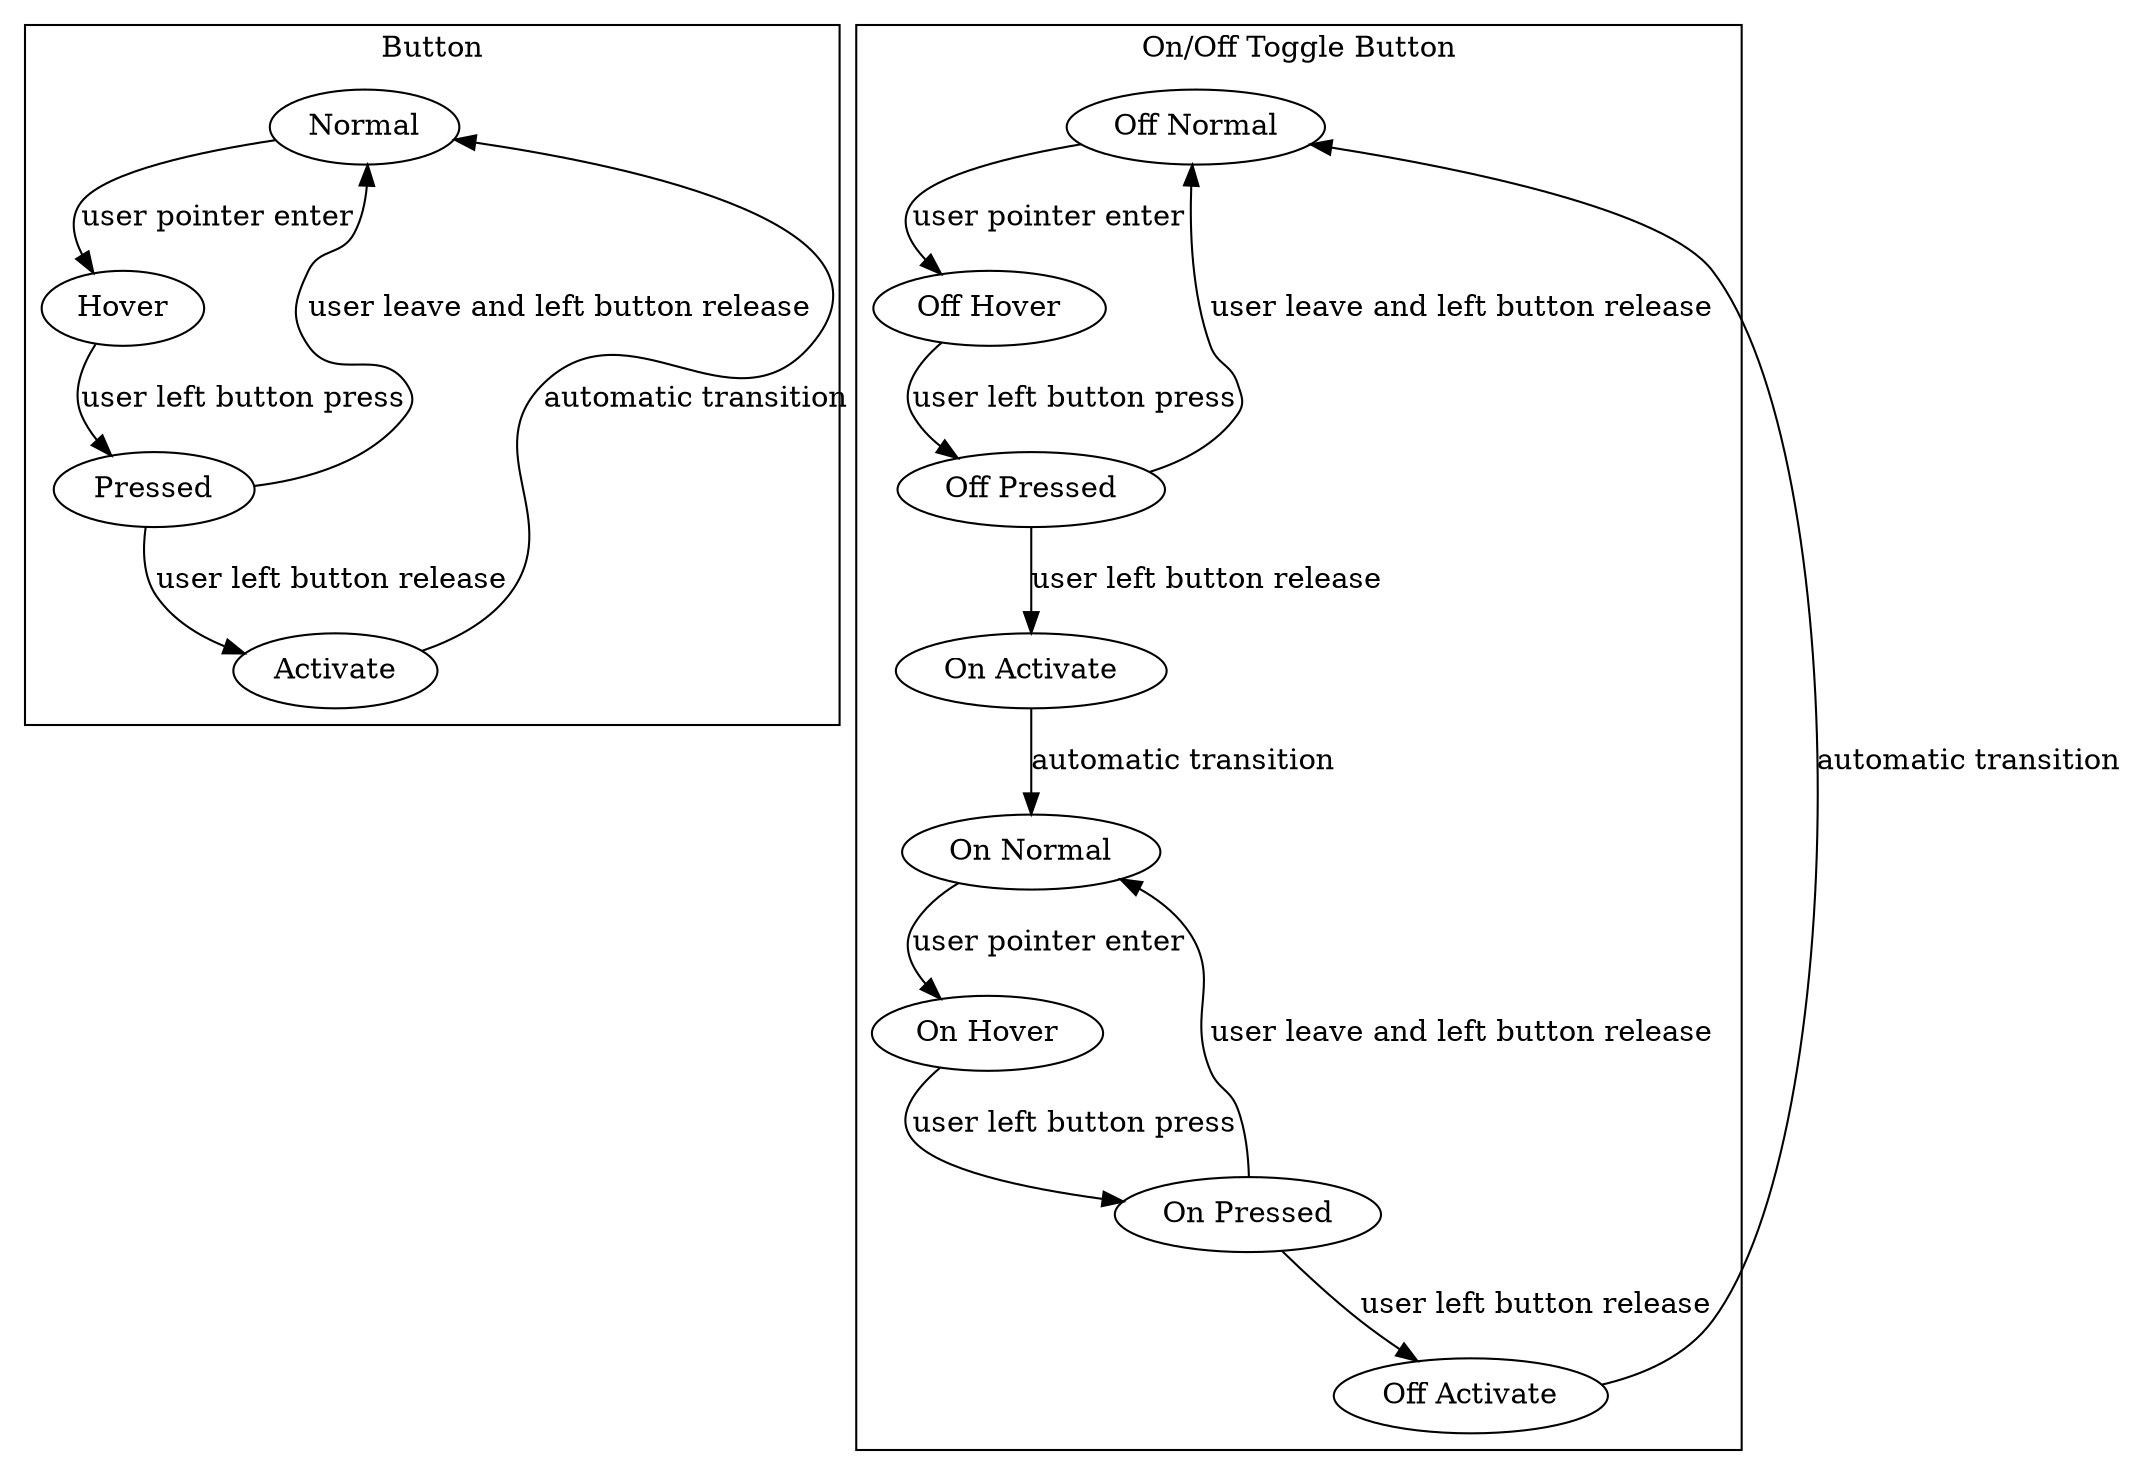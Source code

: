 // Run in a bash shell:
//   display buttonState.dot
//
digraph Button {

   subgraph cluster_button {
        Normal -> Hover [ label="user pointer enter" ];
        Hover -> Pressed [ label="user left button press"];
        Pressed -> Activate [ label="user left button release"];
        Pressed -> Normal [ label="user leave and left button release"];
        Activate -> Normal [ label="automatic transition"];
        labelloc="t";
        label="Button";
    }

       subgraph cluster_toggle_button {
        "Off Normal" -> "Off Hover" [ label="user pointer enter" ];
        "Off Hover" -> "Off Pressed" [ label="user left button press"];
        "Off Pressed" -> "On Activate" [ label="user left button release"];
        "Off Pressed" -> "Off Normal" [ label="user leave and left button release"];
        "On Activate" -> "On Normal" [ label="automatic transition"];
        "On Normal" -> "On Hover" [ label="user pointer enter" ];
        "On Hover" -> "On Pressed" [ label="user left button press"];
        "On Pressed" -> "Off Activate" [ label="user left button release"];
        "Off Activate" -> "Off Normal" [ label="automatic transition"];
        "On Pressed" -> "On Normal" [ label="user leave and left button release"];
        labelloc="t";
        label="On/Off Toggle Button";
    }

}
